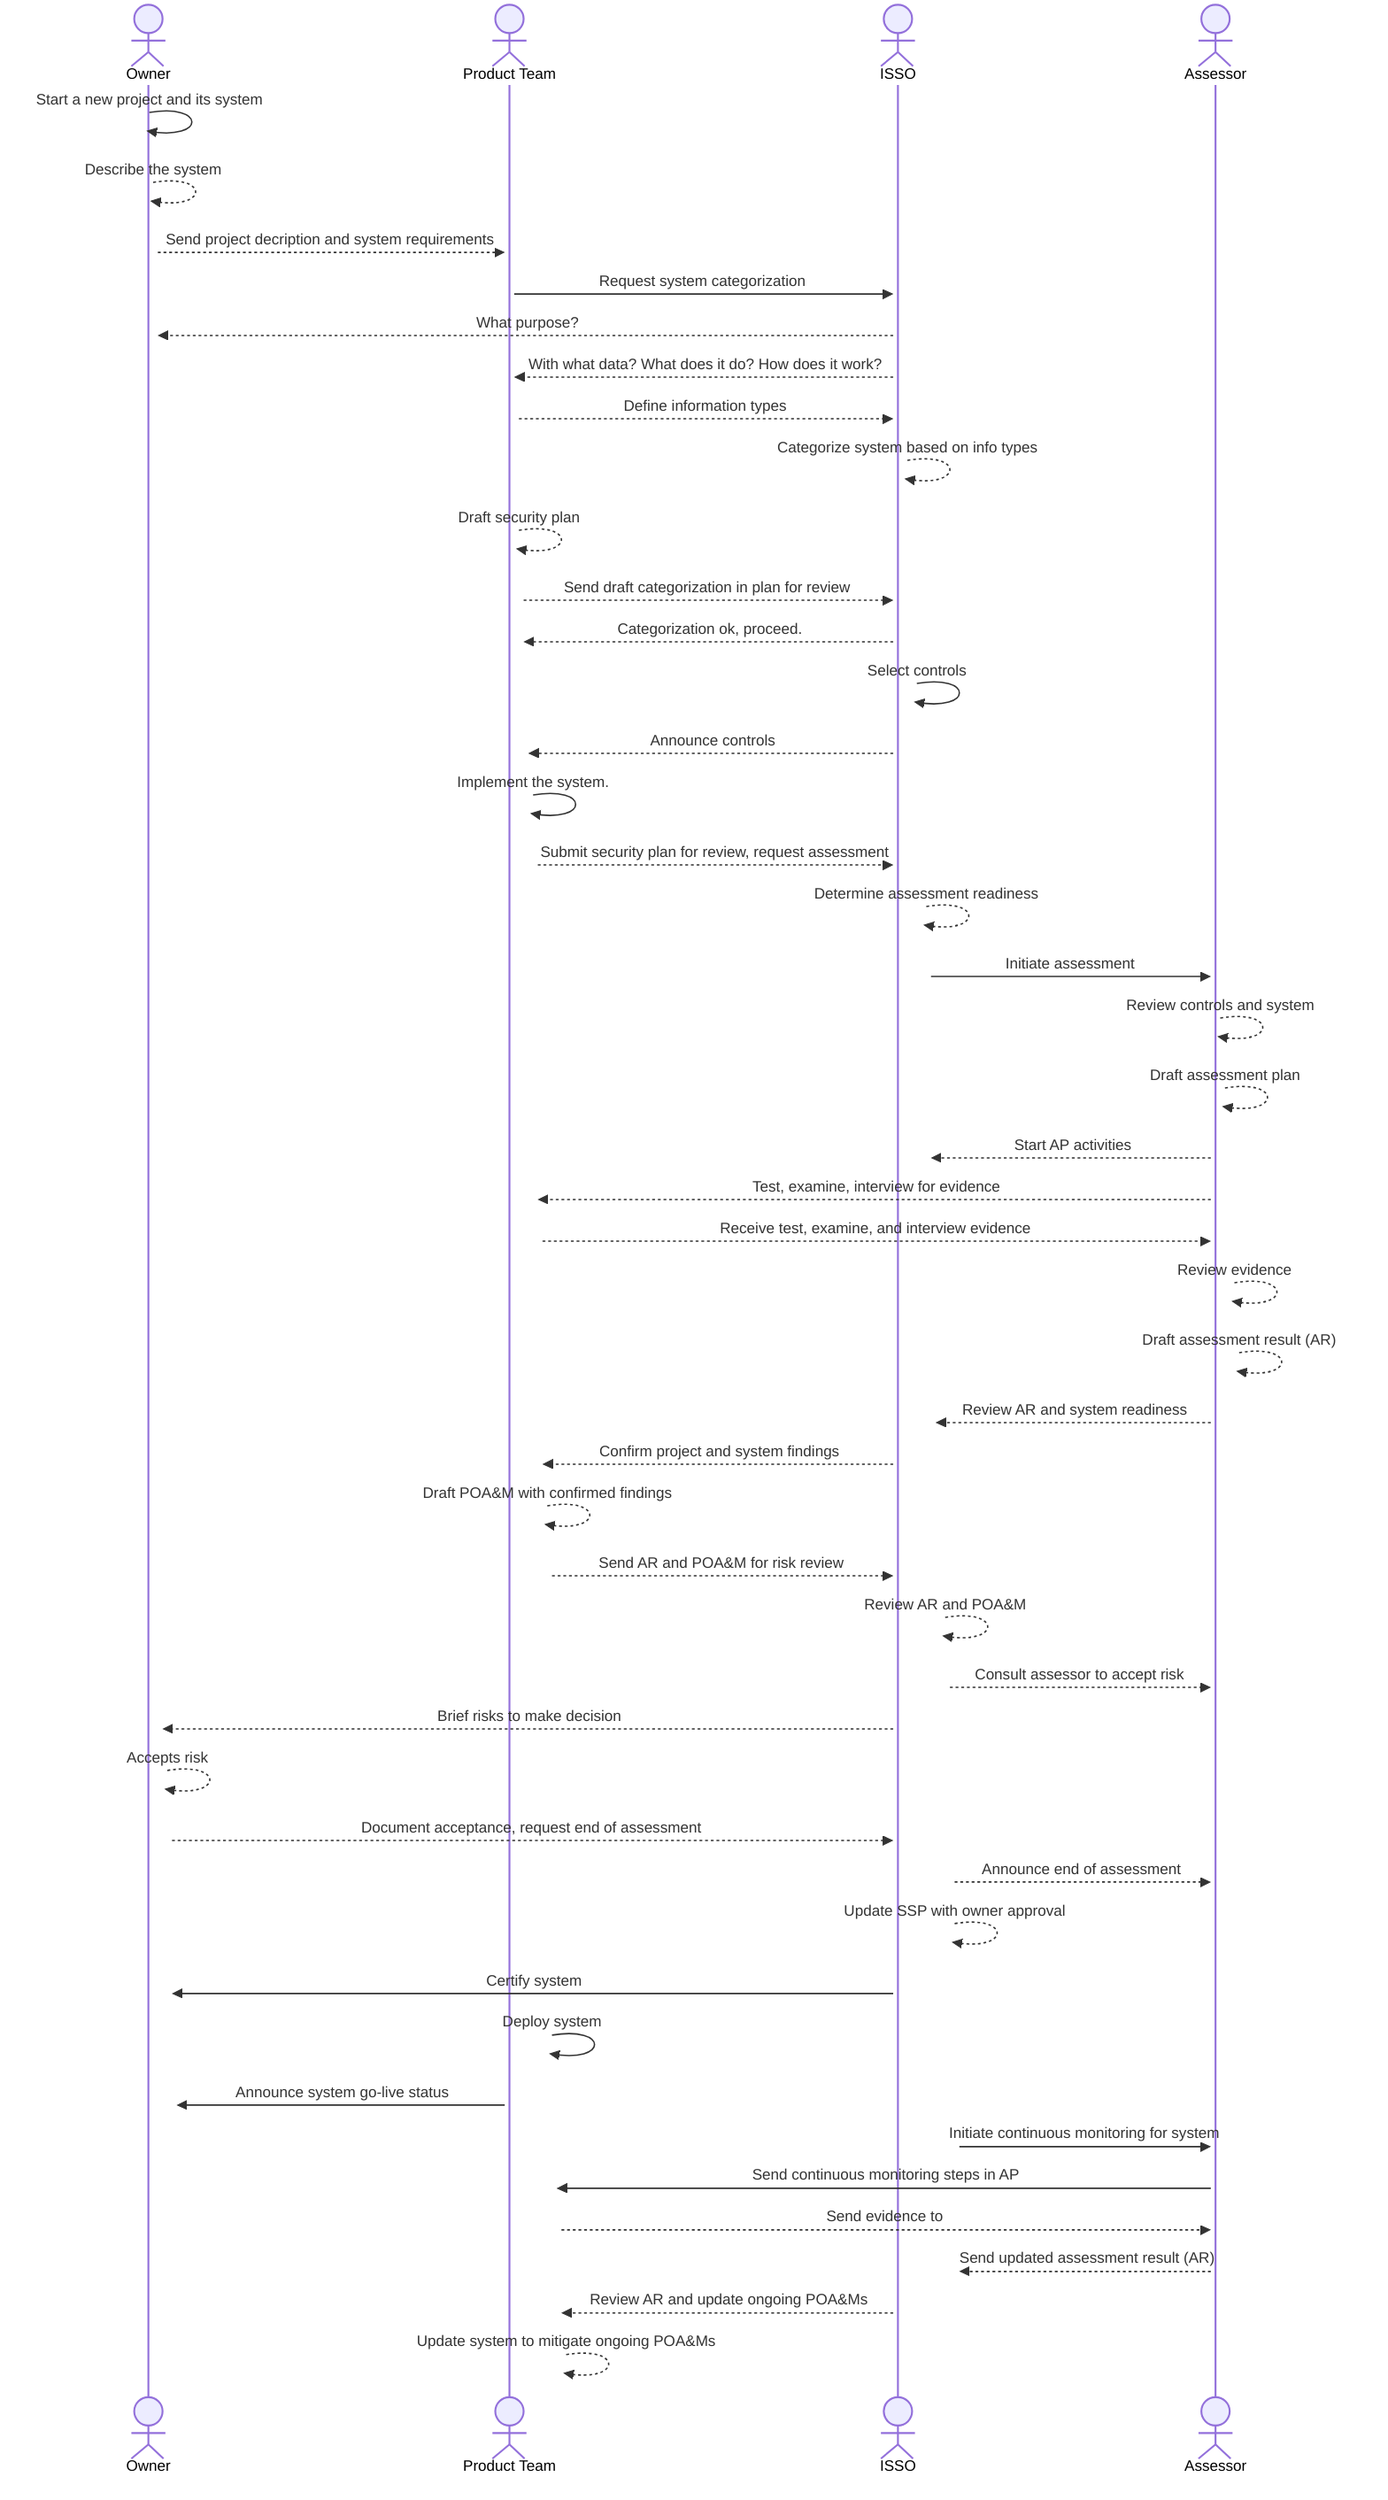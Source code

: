 sequenceDiagram
    actor Owner
    actor Product Team
    actor ISSO
    actor Assessor
    %% Prepare
    Owner->>+Owner: Start a new project and its system
    Owner-->>+Owner: Describe the system
    Owner-->>+Product Team: Send project decription and system requirements
    %% Categorize
    Product Team->>+ISSO: Request system categorization
    ISSO-->>+Owner: What purpose?
    ISSO-->>+Product Team: With what data? What does it do? How does it work?
    Product Team-->>+ISSO: Define information types
    ISSO-->>+ISSO: Categorize system based on info types
    Product Team-->>+Product Team: Draft security plan
    Product Team-->>+ISSO: Send draft categorization in plan for review
    ISSO-->>+Product Team: Categorization ok, proceed.
    %% Select controls
    ISSO->>+ISSO: Select controls
    ISSO-->>+Product Team: Announce controls
    %% Implement system and controls
    Product Team->>+Product Team: Implement the system.
    Product Team-->>+ISSO: Submit security plan for review, request assessment
    ISSO-->>+ISSO: Determine assessment readiness
    %% Assess
    ISSO->>+Assessor: Initiate assessment
    Assessor-->>+Assessor: Review controls and system
    Assessor-->>+Assessor: Draft assessment plan
    Assessor-->>+ISSO: Start AP activities
    Assessor-->>+Product Team: Test, examine, interview for evidence
    Product Team-->>+Assessor: Receive test, examine, and interview evidence
    Assessor-->>+Assessor: Review evidence
    Assessor-->>+Assessor: Draft assessment result (AR)
    Assessor-->>+ISSO: Review AR and system readiness
    ISSO-->>+Product Team: Confirm project and system findings
    Product Team-->>+Product Team: Draft POA&M with confirmed findings
    Product Team-->>+ISSO: Send AR and POA&M for risk review
    ISSO-->>+ISSO: Review AR and POA&M
    ISSO-->>+Assessor: Consult assessor to accept risk
    ISSO-->>+Owner: Brief risks to make decision
    Owner-->>+Owner: Accepts risk
    Owner-->>+ISSO: Document acceptance, request end of assessment
    ISSO-->>+Assessor: Announce end of assessment
    %% Authorize
    ISSO-->>+ISSO: Update SSP with owner approval
    ISSO->>+Owner: Certify system
    Product Team->>+Product Team: Deploy system
    Product Team->>+Owner: Announce system go-live status
    %% Continuously monitor controls
    ISSO->>+Assessor: Initiate continuous monitoring for system
    Assessor->>+Product Team: Send continuous monitoring steps in AP
    Product Team-->>+Assessor: Send evidence to 
    Assessor-->>+ISSO: Send updated assessment result (AR)
    ISSO-->>+Product Team: Review AR and update ongoing POA&Ms
    Product Team-->>+Product Team: Update system to mitigate ongoing POA&Ms